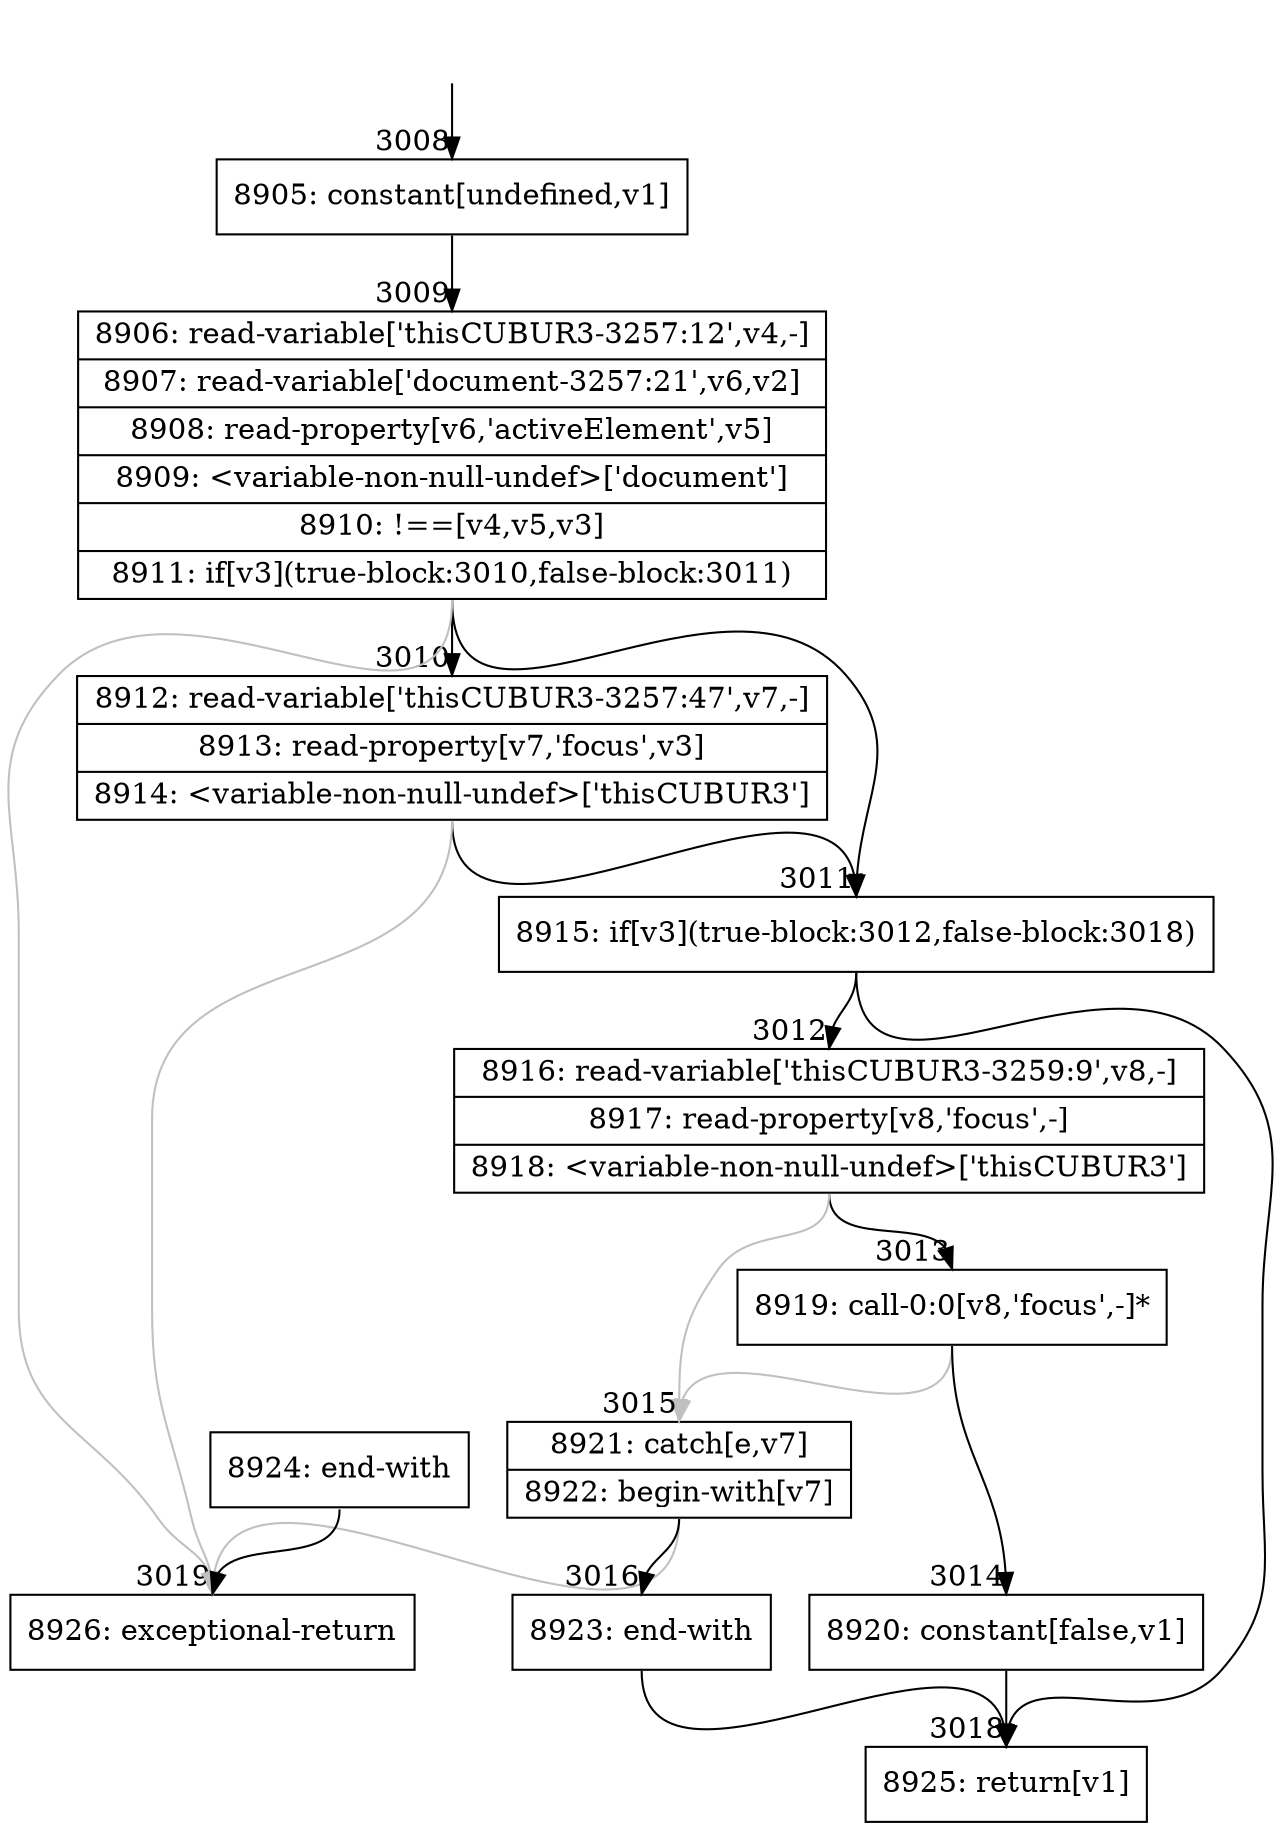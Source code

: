 digraph {
rankdir="TD"
BB_entry181[shape=none,label=""];
BB_entry181 -> BB3008 [tailport=s, headport=n, headlabel="    3008"]
BB3008 [shape=record label="{8905: constant[undefined,v1]}" ] 
BB3008 -> BB3009 [tailport=s, headport=n, headlabel="      3009"]
BB3009 [shape=record label="{8906: read-variable['thisCUBUR3-3257:12',v4,-]|8907: read-variable['document-3257:21',v6,v2]|8908: read-property[v6,'activeElement',v5]|8909: \<variable-non-null-undef\>['document']|8910: !==[v4,v5,v3]|8911: if[v3](true-block:3010,false-block:3011)}" ] 
BB3009 -> BB3011 [tailport=s, headport=n, headlabel="      3011"]
BB3009 -> BB3010 [tailport=s, headport=n, headlabel="      3010"]
BB3009 -> BB3019 [tailport=s, headport=n, color=gray, headlabel="      3019"]
BB3010 [shape=record label="{8912: read-variable['thisCUBUR3-3257:47',v7,-]|8913: read-property[v7,'focus',v3]|8914: \<variable-non-null-undef\>['thisCUBUR3']}" ] 
BB3010 -> BB3011 [tailport=s, headport=n]
BB3010 -> BB3019 [tailport=s, headport=n, color=gray]
BB3011 [shape=record label="{8915: if[v3](true-block:3012,false-block:3018)}" ] 
BB3011 -> BB3012 [tailport=s, headport=n, headlabel="      3012"]
BB3011 -> BB3018 [tailport=s, headport=n, headlabel="      3018"]
BB3012 [shape=record label="{8916: read-variable['thisCUBUR3-3259:9',v8,-]|8917: read-property[v8,'focus',-]|8918: \<variable-non-null-undef\>['thisCUBUR3']}" ] 
BB3012 -> BB3013 [tailport=s, headport=n, headlabel="      3013"]
BB3012 -> BB3015 [tailport=s, headport=n, color=gray, headlabel="      3015"]
BB3013 [shape=record label="{8919: call-0:0[v8,'focus',-]*}" ] 
BB3013 -> BB3014 [tailport=s, headport=n, headlabel="      3014"]
BB3013 -> BB3015 [tailport=s, headport=n, color=gray]
BB3014 [shape=record label="{8920: constant[false,v1]}" ] 
BB3014 -> BB3018 [tailport=s, headport=n]
BB3015 [shape=record label="{8921: catch[e,v7]|8922: begin-with[v7]}" ] 
BB3015 -> BB3016 [tailport=s, headport=n, headlabel="      3016"]
BB3015 -> BB3019 [tailport=s, headport=n, color=gray]
BB3016 [shape=record label="{8923: end-with}" ] 
BB3016 -> BB3018 [tailport=s, headport=n]
BB3017 [shape=record label="{8924: end-with}" ] 
BB3017 -> BB3019 [tailport=s, headport=n]
BB3018 [shape=record label="{8925: return[v1]}" ] 
BB3019 [shape=record label="{8926: exceptional-return}" ] 
}
